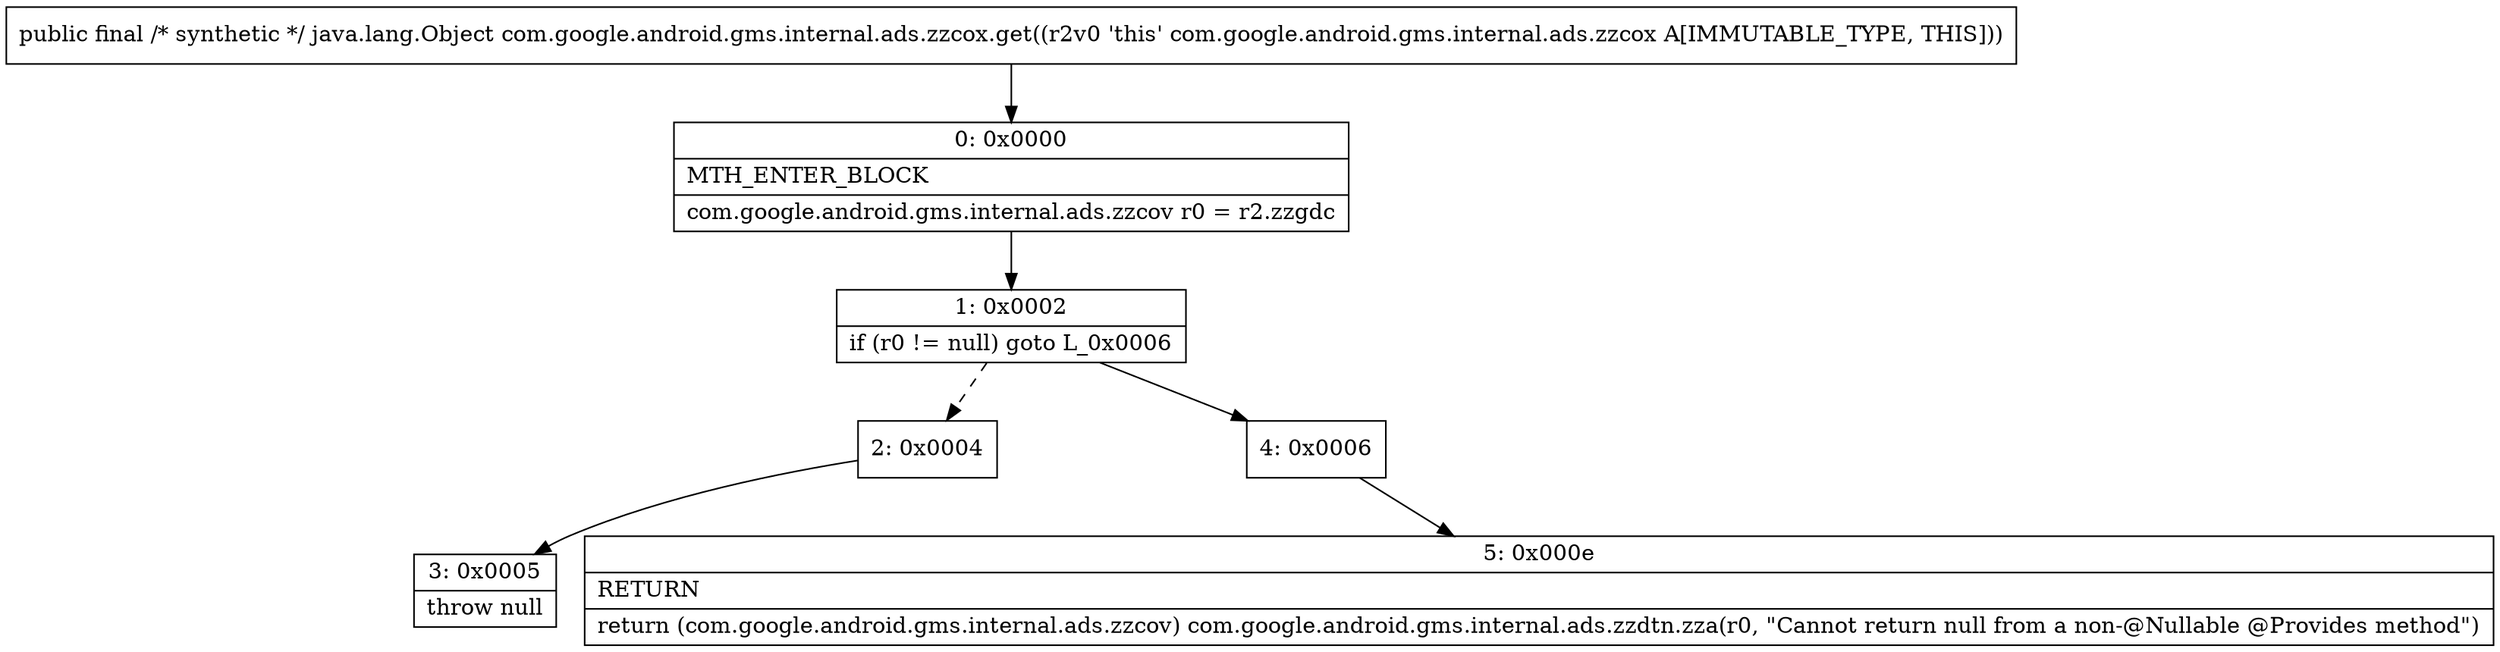 digraph "CFG forcom.google.android.gms.internal.ads.zzcox.get()Ljava\/lang\/Object;" {
Node_0 [shape=record,label="{0\:\ 0x0000|MTH_ENTER_BLOCK\l|com.google.android.gms.internal.ads.zzcov r0 = r2.zzgdc\l}"];
Node_1 [shape=record,label="{1\:\ 0x0002|if (r0 != null) goto L_0x0006\l}"];
Node_2 [shape=record,label="{2\:\ 0x0004}"];
Node_3 [shape=record,label="{3\:\ 0x0005|throw null\l}"];
Node_4 [shape=record,label="{4\:\ 0x0006}"];
Node_5 [shape=record,label="{5\:\ 0x000e|RETURN\l|return (com.google.android.gms.internal.ads.zzcov) com.google.android.gms.internal.ads.zzdtn.zza(r0, \"Cannot return null from a non\-@Nullable @Provides method\")\l}"];
MethodNode[shape=record,label="{public final \/* synthetic *\/ java.lang.Object com.google.android.gms.internal.ads.zzcox.get((r2v0 'this' com.google.android.gms.internal.ads.zzcox A[IMMUTABLE_TYPE, THIS])) }"];
MethodNode -> Node_0;
Node_0 -> Node_1;
Node_1 -> Node_2[style=dashed];
Node_1 -> Node_4;
Node_2 -> Node_3;
Node_4 -> Node_5;
}

